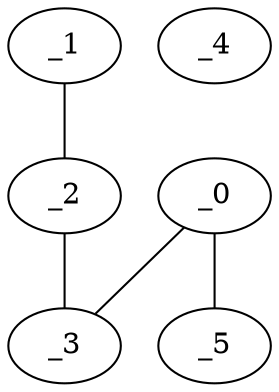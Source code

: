graph EP1_0142 {
	_0	 [x="2.24",
		y="2.75"];
	_3	 [x="0.648717",
		y="2.72642"];
	_0 -- _3;
	_5	 [x="0.221809",
		y="2.3875"];
	_0 -- _5;
	_1	 [x="2.2157",
		y="0.781723"];
	_2	 [x="0.671519",
		y="0.719414"];
	_1 -- _2;
	_2 -- _3;
	_4	 [x="1.95811",
		y="1.71204"];
}
